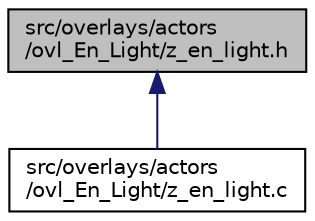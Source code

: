 digraph "src/overlays/actors/ovl_En_Light/z_en_light.h"
{
 // LATEX_PDF_SIZE
  edge [fontname="Helvetica",fontsize="10",labelfontname="Helvetica",labelfontsize="10"];
  node [fontname="Helvetica",fontsize="10",shape=record];
  Node1 [label="src/overlays/actors\l/ovl_En_Light/z_en_light.h",height=0.2,width=0.4,color="black", fillcolor="grey75", style="filled", fontcolor="black",tooltip=" "];
  Node1 -> Node2 [dir="back",color="midnightblue",fontsize="10",style="solid",fontname="Helvetica"];
  Node2 [label="src/overlays/actors\l/ovl_En_Light/z_en_light.c",height=0.2,width=0.4,color="black", fillcolor="white", style="filled",URL="$d1/d49/z__en__light_8c.html",tooltip=" "];
}
